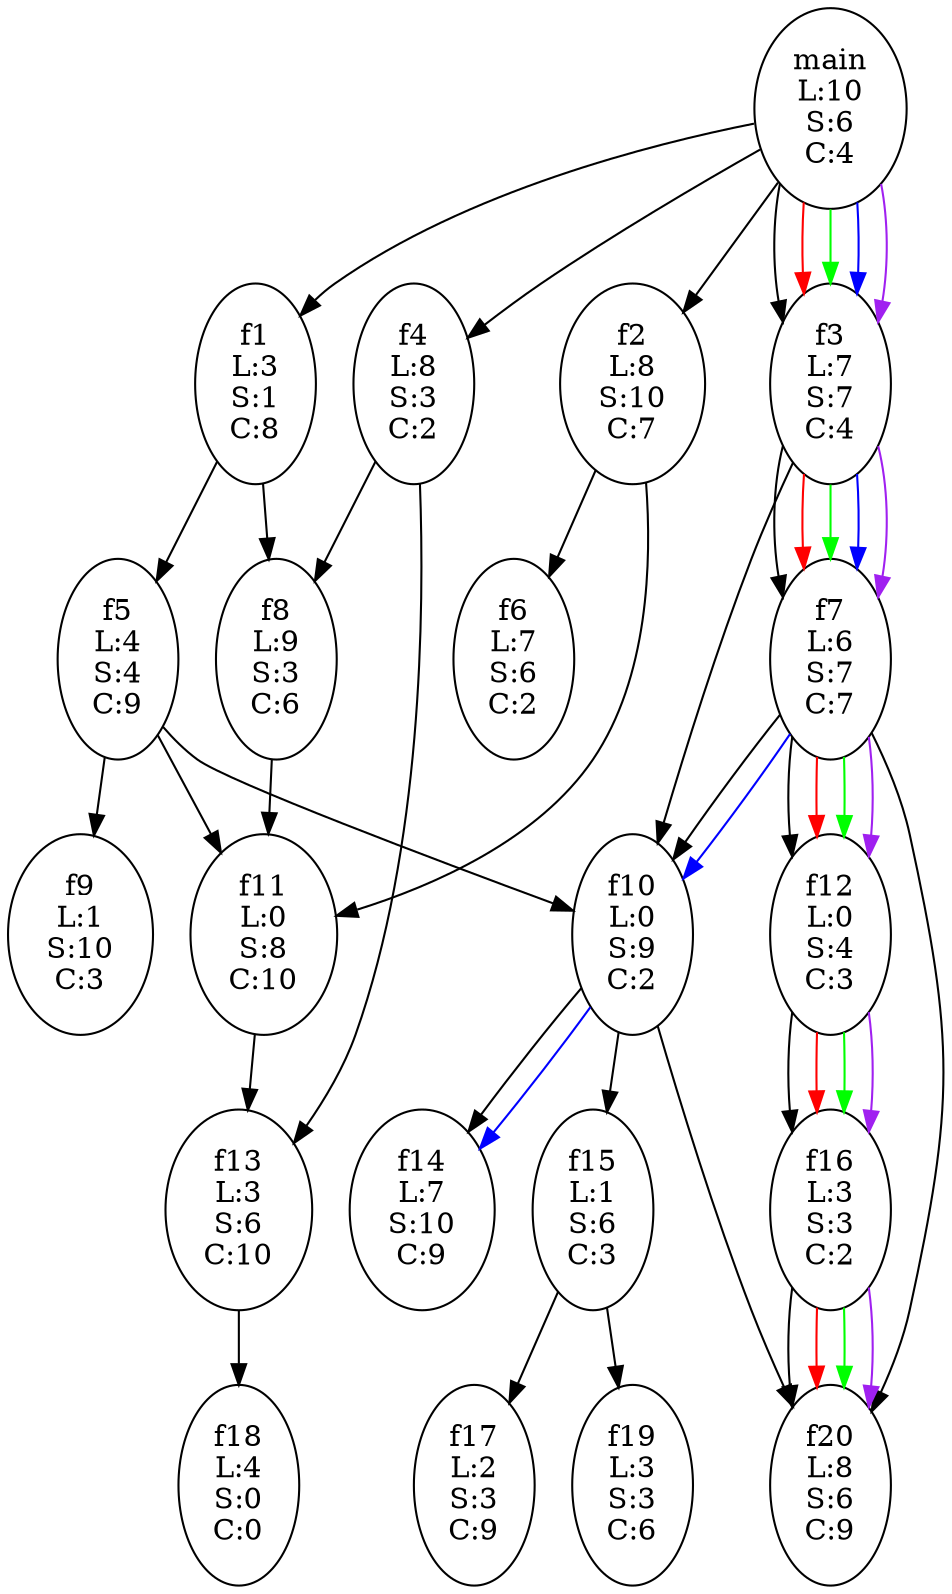 digraph {
	0 [label="main\nL:10\nS:6\nC:4"]
	1 [label="f1\nL:3\nS:1\nC:8"]
	0 -> 1
	2 [label="f2\nL:8\nS:10\nC:7"]
	0 -> 2
	3 [label="f3\nL:7\nS:7\nC:4"]
	0 -> 3
	4 [label="f4\nL:8\nS:3\nC:2"]
	0 -> 4
	5 [label="f5\nL:4\nS:4\nC:9"]
	1 -> 5
	6 [label="f6\nL:7\nS:6\nC:2"]
	2 -> 6
	7 [label="f7\nL:6\nS:7\nC:7"]
	3 -> 7
	8 [label="f8\nL:9\nS:3\nC:6"]
	1 -> 8
	9 [label="f9\nL:1\nS:10\nC:3"]
	5 -> 9
	10 [label="f10\nL:0\nS:9\nC:2"]
	7 -> 10
	11 [label="f11\nL:0\nS:8\nC:10"]
	8 -> 11
	12 [label="f12\nL:0\nS:4\nC:3"]
	7 -> 12
	13 [label="f13\nL:3\nS:6\nC:10"]
	11 -> 13
	14 [label="f14\nL:7\nS:10\nC:9"]
	10 -> 14
	15 [label="f15\nL:1\nS:6\nC:3"]
	10 -> 15
	16 [label="f16\nL:3\nS:3\nC:2"]
	12 -> 16
	17 [label="f17\nL:2\nS:3\nC:9"]
	15 -> 17
	18 [label="f18\nL:4\nS:0\nC:0"]
	13 -> 18
	19 [label="f19\nL:3\nS:3\nC:6"]
	15 -> 19
	20 [label="f20\nL:8\nS:6\nC:9"]
	16 -> 20
	2 -> 11
	3 -> 10
	4 -> 13
	4 -> 8
	5 -> 10
	5 -> 11
	7 -> 20
	10 -> 20
	0 -> 3 [color="red"]	3 -> 7 [color="red"]	7 -> 12 [color="red"]	12 -> 16 [color="red"]	16 -> 20 [color="red"]	0 -> 3 [color="green"]	3 -> 7 [color="green"]	7 -> 12 [color="green"]	12 -> 16 [color="green"]	16 -> 20 [color="green"]	0 -> 3 [color="blue"]	3 -> 7 [color="blue"]	7 -> 10 [color="blue"]	10 -> 14 [color="blue"]	0 -> 3 [color="purple"]	3 -> 7 [color="purple"]	7 -> 12 [color="purple"]	12 -> 16 [color="purple"]	16 -> 20 [color="purple"]}
